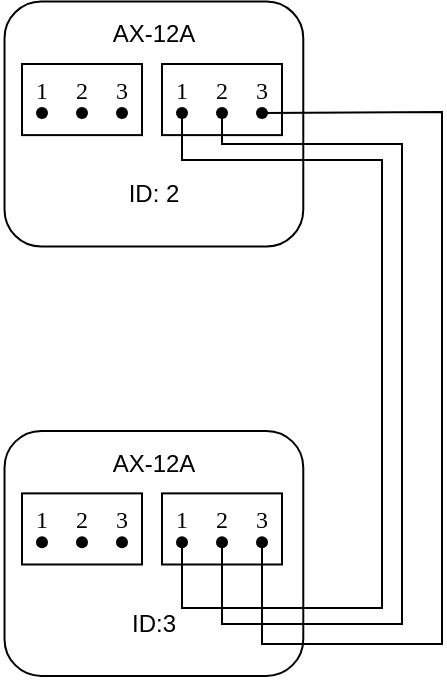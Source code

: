 <mxfile version="20.8.3" type="device"><diagram name="Page-1" id="7e0a89b8-554c-2b80-1dc8-d5c74ca68de4"><mxGraphModel dx="1434" dy="746" grid="0" gridSize="10" guides="1" tooltips="1" connect="1" arrows="1" fold="1" page="1" pageScale="1" pageWidth="1100" pageHeight="850" background="none" math="0" shadow="0"><root><mxCell id="0"/><mxCell id="1" parent="0"/><mxCell id="psXuE5Bi8fvCq3IU7CZu-64" value="" style="group" parent="1" vertex="1" connectable="0"><mxGeometry x="860" y="68.75" width="150.64" height="122.5" as="geometry"/></mxCell><mxCell id="psXuE5Bi8fvCq3IU7CZu-2" value="" style="rounded=1;whiteSpace=wrap;html=1;rotation=90;" parent="psXuE5Bi8fvCq3IU7CZu-64" vertex="1"><mxGeometry x="14.7" y="-13.44" width="122.5" height="149.38" as="geometry"/></mxCell><mxCell id="psXuE5Bi8fvCq3IU7CZu-13" value="" style="group" parent="psXuE5Bi8fvCq3IU7CZu-64" vertex="1" connectable="0"><mxGeometry y="31.25" width="80" height="40" as="geometry"/></mxCell><mxCell id="psXuE5Bi8fvCq3IU7CZu-3" value="" style="rounded=0;whiteSpace=wrap;html=1;" parent="psXuE5Bi8fvCq3IU7CZu-13" vertex="1"><mxGeometry x="10" width="60" height="35.556" as="geometry"/></mxCell><mxCell id="VuVPS5KJBOoQBnHny8Ev-8" value="1" style="shape=waypoint;sketch=0;fillStyle=solid;size=6;pointerEvents=1;points=[];fillColor=none;resizable=0;rotatable=0;perimeter=centerPerimeter;snapToPoint=1;verticalAlign=top;spacingBottom=0;spacingTop=-5;fontFamily=Verdana;fontSize=12;" parent="psXuE5Bi8fvCq3IU7CZu-13" vertex="1"><mxGeometry y="4.444" width="40" height="40" as="geometry"/></mxCell><mxCell id="psXuE5Bi8fvCq3IU7CZu-11" value="3&#xA;" style="shape=waypoint;sketch=0;fillStyle=solid;size=6;pointerEvents=1;points=[];fillColor=none;resizable=0;rotatable=0;perimeter=centerPerimeter;snapToPoint=1;verticalAlign=top;spacingBottom=0;spacingTop=-5;fontFamily=Verdana;fontSize=12;" parent="psXuE5Bi8fvCq3IU7CZu-13" vertex="1"><mxGeometry x="40" y="4.444" width="40" height="40" as="geometry"/></mxCell><mxCell id="psXuE5Bi8fvCq3IU7CZu-10" value="2&#xA;" style="shape=waypoint;sketch=0;fillStyle=solid;size=6;pointerEvents=1;points=[];fillColor=none;resizable=0;rotatable=0;perimeter=centerPerimeter;snapToPoint=1;verticalAlign=top;spacingBottom=0;spacingTop=-5;fontFamily=Verdana;fontSize=12;" parent="psXuE5Bi8fvCq3IU7CZu-13" vertex="1"><mxGeometry x="20" y="4.444" width="40" height="40" as="geometry"/></mxCell><mxCell id="psXuE5Bi8fvCq3IU7CZu-14" value="" style="group" parent="psXuE5Bi8fvCq3IU7CZu-64" vertex="1" connectable="0"><mxGeometry x="70" y="31.25" width="80" height="40" as="geometry"/></mxCell><mxCell id="psXuE5Bi8fvCq3IU7CZu-15" value="" style="rounded=0;whiteSpace=wrap;html=1;" parent="psXuE5Bi8fvCq3IU7CZu-14" vertex="1"><mxGeometry x="10" width="60" height="35.556" as="geometry"/></mxCell><mxCell id="psXuE5Bi8fvCq3IU7CZu-16" value="1" style="shape=waypoint;sketch=0;fillStyle=solid;size=6;pointerEvents=1;points=[];fillColor=none;resizable=0;rotatable=0;perimeter=centerPerimeter;snapToPoint=1;verticalAlign=top;spacingBottom=0;spacingTop=-5;fontFamily=Verdana;fontSize=12;" parent="psXuE5Bi8fvCq3IU7CZu-14" vertex="1"><mxGeometry y="4.444" width="40" height="40" as="geometry"/></mxCell><mxCell id="psXuE5Bi8fvCq3IU7CZu-17" value="3&#xA;" style="shape=waypoint;sketch=0;fillStyle=solid;size=6;pointerEvents=1;points=[];fillColor=none;resizable=0;rotatable=0;perimeter=centerPerimeter;snapToPoint=1;verticalAlign=top;spacingBottom=0;spacingTop=-5;fontFamily=Verdana;fontSize=12;" parent="psXuE5Bi8fvCq3IU7CZu-14" vertex="1"><mxGeometry x="40" y="4.444" width="40" height="40" as="geometry"/></mxCell><mxCell id="psXuE5Bi8fvCq3IU7CZu-18" value="2&#xA;" style="shape=waypoint;sketch=0;fillStyle=solid;size=6;pointerEvents=1;points=[];fillColor=none;resizable=0;rotatable=0;perimeter=centerPerimeter;snapToPoint=1;verticalAlign=top;spacingBottom=0;spacingTop=-5;fontFamily=Verdana;fontSize=12;" parent="psXuE5Bi8fvCq3IU7CZu-14" vertex="1"><mxGeometry x="20" y="4.444" width="40" height="40" as="geometry"/></mxCell><mxCell id="psXuE5Bi8fvCq3IU7CZu-49" value="AX-12A" style="text;html=1;strokeColor=none;fillColor=none;align=center;verticalAlign=middle;whiteSpace=wrap;rounded=0;" parent="psXuE5Bi8fvCq3IU7CZu-64" vertex="1"><mxGeometry x="45.95" y="1.25" width="60" height="30" as="geometry"/></mxCell><mxCell id="psXuE5Bi8fvCq3IU7CZu-62" value="&lt;div&gt;ID: 2&lt;/div&gt;" style="text;html=1;strokeColor=none;fillColor=none;align=center;verticalAlign=middle;whiteSpace=wrap;rounded=0;" parent="psXuE5Bi8fvCq3IU7CZu-64" vertex="1"><mxGeometry x="45.95" y="81.25" width="60" height="30" as="geometry"/></mxCell><mxCell id="psXuE5Bi8fvCq3IU7CZu-65" value="" style="group" parent="1" vertex="1" connectable="0"><mxGeometry x="860" y="283.44" width="150.64" height="122.5" as="geometry"/></mxCell><mxCell id="psXuE5Bi8fvCq3IU7CZu-66" value="" style="rounded=1;whiteSpace=wrap;html=1;rotation=90;" parent="psXuE5Bi8fvCq3IU7CZu-65" vertex="1"><mxGeometry x="14.7" y="-13.44" width="122.5" height="149.38" as="geometry"/></mxCell><mxCell id="psXuE5Bi8fvCq3IU7CZu-67" value="" style="group" parent="psXuE5Bi8fvCq3IU7CZu-65" vertex="1" connectable="0"><mxGeometry y="31.25" width="80" height="40" as="geometry"/></mxCell><mxCell id="psXuE5Bi8fvCq3IU7CZu-68" value="" style="rounded=0;whiteSpace=wrap;html=1;" parent="psXuE5Bi8fvCq3IU7CZu-67" vertex="1"><mxGeometry x="10" width="60" height="35.556" as="geometry"/></mxCell><mxCell id="psXuE5Bi8fvCq3IU7CZu-69" value="1" style="shape=waypoint;sketch=0;fillStyle=solid;size=6;pointerEvents=1;points=[];fillColor=none;resizable=0;rotatable=0;perimeter=centerPerimeter;snapToPoint=1;verticalAlign=top;spacingBottom=0;spacingTop=-5;fontFamily=Verdana;fontSize=12;" parent="psXuE5Bi8fvCq3IU7CZu-67" vertex="1"><mxGeometry y="4.444" width="40" height="40" as="geometry"/></mxCell><mxCell id="psXuE5Bi8fvCq3IU7CZu-70" value="3&#xA;" style="shape=waypoint;sketch=0;fillStyle=solid;size=6;pointerEvents=1;points=[];fillColor=none;resizable=0;rotatable=0;perimeter=centerPerimeter;snapToPoint=1;verticalAlign=top;spacingBottom=0;spacingTop=-5;fontFamily=Verdana;fontSize=12;" parent="psXuE5Bi8fvCq3IU7CZu-67" vertex="1"><mxGeometry x="40" y="4.444" width="40" height="40" as="geometry"/></mxCell><mxCell id="psXuE5Bi8fvCq3IU7CZu-71" value="2&#xA;" style="shape=waypoint;sketch=0;fillStyle=solid;size=6;pointerEvents=1;points=[];fillColor=none;resizable=0;rotatable=0;perimeter=centerPerimeter;snapToPoint=1;verticalAlign=top;spacingBottom=0;spacingTop=-5;fontFamily=Verdana;fontSize=12;" parent="psXuE5Bi8fvCq3IU7CZu-67" vertex="1"><mxGeometry x="20" y="4.444" width="40" height="40" as="geometry"/></mxCell><mxCell id="psXuE5Bi8fvCq3IU7CZu-72" value="" style="group" parent="psXuE5Bi8fvCq3IU7CZu-65" vertex="1" connectable="0"><mxGeometry x="70" y="31.25" width="80" height="40" as="geometry"/></mxCell><mxCell id="psXuE5Bi8fvCq3IU7CZu-73" value="" style="rounded=0;whiteSpace=wrap;html=1;" parent="psXuE5Bi8fvCq3IU7CZu-72" vertex="1"><mxGeometry x="10" width="60" height="35.556" as="geometry"/></mxCell><mxCell id="psXuE5Bi8fvCq3IU7CZu-74" value="1" style="shape=waypoint;sketch=0;fillStyle=solid;size=6;pointerEvents=1;points=[];fillColor=none;resizable=0;rotatable=0;perimeter=centerPerimeter;snapToPoint=1;verticalAlign=top;spacingBottom=0;spacingTop=-5;fontFamily=Verdana;fontSize=12;" parent="psXuE5Bi8fvCq3IU7CZu-72" vertex="1"><mxGeometry y="4.444" width="40" height="40" as="geometry"/></mxCell><mxCell id="psXuE5Bi8fvCq3IU7CZu-75" value="3&#xA;" style="shape=waypoint;sketch=0;fillStyle=solid;size=6;pointerEvents=1;points=[];fillColor=none;resizable=0;rotatable=0;perimeter=centerPerimeter;snapToPoint=1;verticalAlign=top;spacingBottom=0;spacingTop=-5;fontFamily=Verdana;fontSize=12;" parent="psXuE5Bi8fvCq3IU7CZu-72" vertex="1"><mxGeometry x="40" y="4.444" width="40" height="40" as="geometry"/></mxCell><mxCell id="psXuE5Bi8fvCq3IU7CZu-76" value="2&#xA;" style="shape=waypoint;sketch=0;fillStyle=solid;size=6;pointerEvents=1;points=[];fillColor=none;resizable=0;rotatable=0;perimeter=centerPerimeter;snapToPoint=1;verticalAlign=top;spacingBottom=0;spacingTop=-5;fontFamily=Verdana;fontSize=12;" parent="psXuE5Bi8fvCq3IU7CZu-72" vertex="1"><mxGeometry x="20" y="4.444" width="40" height="40" as="geometry"/></mxCell><mxCell id="psXuE5Bi8fvCq3IU7CZu-77" value="AX-12A" style="text;html=1;strokeColor=none;fillColor=none;align=center;verticalAlign=middle;whiteSpace=wrap;rounded=0;" parent="psXuE5Bi8fvCq3IU7CZu-65" vertex="1"><mxGeometry x="45.95" y="1.25" width="60" height="30" as="geometry"/></mxCell><mxCell id="psXuE5Bi8fvCq3IU7CZu-78" value="ID:3" style="text;html=1;strokeColor=none;fillColor=none;align=center;verticalAlign=middle;whiteSpace=wrap;rounded=0;" parent="psXuE5Bi8fvCq3IU7CZu-65" vertex="1"><mxGeometry x="45.95" y="81.25" width="60" height="30" as="geometry"/></mxCell><mxCell id="psXuE5Bi8fvCq3IU7CZu-82" value="" style="endArrow=none;html=1;rounded=0;exitX=0.575;exitY=0.683;exitDx=0;exitDy=0;exitPerimeter=0;edgeStyle=orthogonalEdgeStyle;" parent="1" source="psXuE5Bi8fvCq3IU7CZu-74" target="psXuE5Bi8fvCq3IU7CZu-16" edge="1"><mxGeometry width="50" height="50" relative="1" as="geometry"><mxPoint x="670" y="440" as="sourcePoint"/><mxPoint x="720" y="390" as="targetPoint"/><Array as="points"><mxPoint x="950" y="372"/><mxPoint x="1050" y="372"/><mxPoint x="1050" y="148"/><mxPoint x="950" y="148"/></Array></mxGeometry></mxCell><mxCell id="psXuE5Bi8fvCq3IU7CZu-83" value="" style="endArrow=none;html=1;rounded=0;exitX=0.6;exitY=0.508;exitDx=0;exitDy=0;exitPerimeter=0;" parent="1" source="psXuE5Bi8fvCq3IU7CZu-76" target="psXuE5Bi8fvCq3IU7CZu-18" edge="1"><mxGeometry width="50" height="50" relative="1" as="geometry"><mxPoint x="670" y="440" as="sourcePoint"/><mxPoint x="720" y="390" as="targetPoint"/><Array as="points"><mxPoint x="970" y="380"/><mxPoint x="1060" y="380"/><mxPoint x="1060" y="140"/><mxPoint x="1020" y="140"/><mxPoint x="970" y="140"/></Array></mxGeometry></mxCell><mxCell id="psXuE5Bi8fvCq3IU7CZu-84" value="" style="endArrow=none;html=1;rounded=0;" parent="1" source="psXuE5Bi8fvCq3IU7CZu-75" target="psXuE5Bi8fvCq3IU7CZu-17" edge="1"><mxGeometry width="50" height="50" relative="1" as="geometry"><mxPoint x="670" y="440" as="sourcePoint"/><mxPoint x="720" y="390" as="targetPoint"/><Array as="points"><mxPoint x="990" y="390"/><mxPoint x="1080" y="390"/><mxPoint x="1080" y="124"/></Array></mxGeometry></mxCell></root></mxGraphModel></diagram></mxfile>